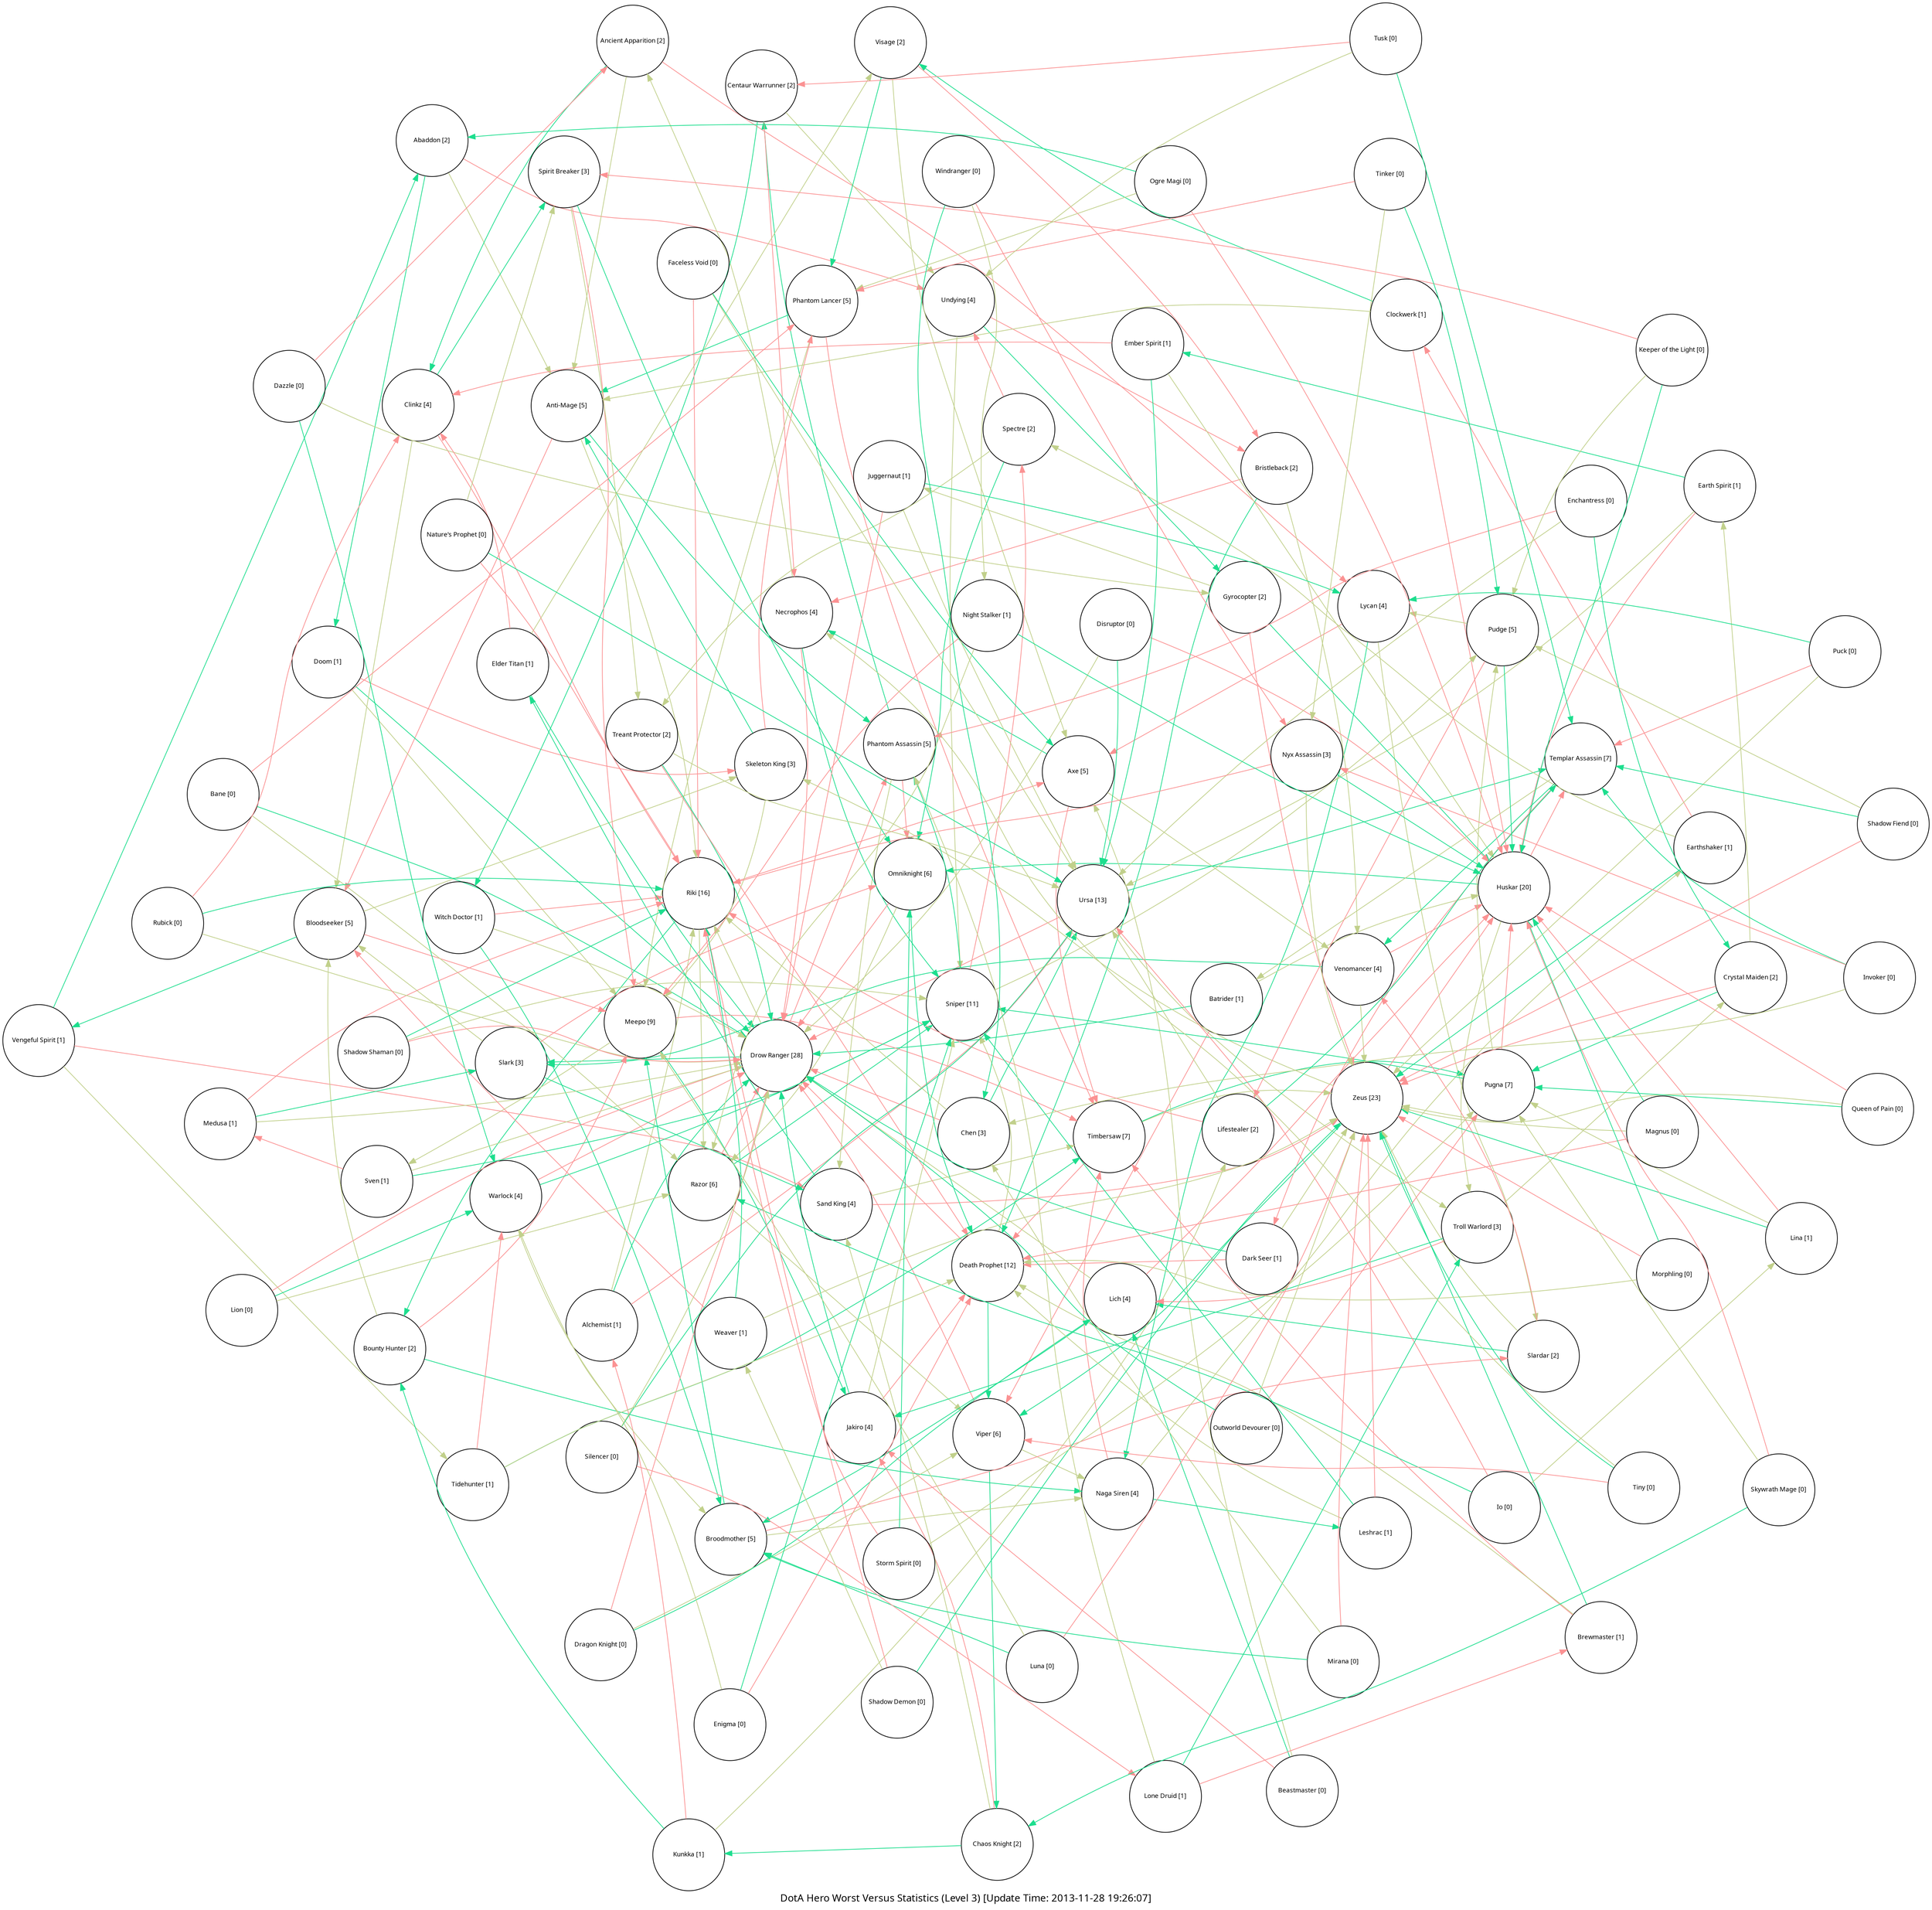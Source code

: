 digraph worst_level_3
{
    layout = neato;
    overlap = false;
    splines = true;
    fontname = "Calibri";
    label = "DotA Hero Worst Versus Statistics (Level 3) [Update Time: 2013-11-28 19:26:07]";
    sep = "+40";
    node [fontname = "Calibri", fontsize = 9, fixedsize = true, width = 1.4, height = 1.4];
    h0 [href = "http://dotabuff.com/heroes/abaddon", label = "Abaddon [2]"];
    h0 -> h93 [color = "#fb9293", tooltip = "Abaddon → Undying [1]&#10;Advantage = -2.96%&#10;Win Rate = 55.04%&#10;Matches = 43251"];
    h0 -> h3 [color = "#c1d08b", tooltip = "Abaddon → Anti-Mage [2]&#10;Advantage = -2.86%&#10;Win Rate = 62.07%&#10;Matches = 99544"];
    h0 -> h23 [color = "#1dde8e", tooltip = "Abaddon → Doom [3]&#10;Advantage = -2.55%&#10;Win Rate = 55.5%&#10;Matches = 93129"];
    h1 [href = "http://dotabuff.com/heroes/alchemist", label = "Alchemist [1]"];
    h1 -> h94 [color = "#fb9293", tooltip = "Alchemist → Ursa [1]&#10;Advantage = -5.18%&#10;Win Rate = 39.94%&#10;Matches = 129174"];
    h1 -> h69 [color = "#c1d08b", tooltip = "Alchemist → Riki [2]&#10;Advantage = -4.89%&#10;Win Rate = 41.68%&#10;Matches = 218965"];
    h1 -> h25 [color = "#1dde8e", tooltip = "Alchemist → Drow Ranger [3]&#10;Advantage = -3.77%&#10;Win Rate = 42.04%&#10;Matches = 191600"];
    h2 [href = "http://dotabuff.com/heroes/ancient-apparition", label = "Ancient Apparition [2]"];
    h2 -> h48 [color = "#fb9293", tooltip = "Ancient Apparition → Lycan [1]&#10;Advantage = -3.45%&#10;Win Rate = 40.85%&#10;Matches = 31834"];
    h2 -> h3 [color = "#c1d08b", tooltip = "Ancient Apparition → Anti-Mage [2]&#10;Advantage = -3.2%&#10;Win Rate = 53.62%&#10;Matches = 73424"];
    h2 -> h16 [color = "#1dde8e", tooltip = "Ancient Apparition → Clinkz [3]&#10;Advantage = -3.13%&#10;Win Rate = 50.76%&#10;Matches = 53610"];
    h3 [href = "http://dotabuff.com/heroes/anti-mage", label = "Anti-Mage [5]"];
    h3 -> h8 [color = "#fb9293", tooltip = "Anti-Mage → Bloodseeker [1]&#10;Advantage = -6.51%&#10;Win Rate = 34.58%&#10;Matches = 269543"];
    h3 -> h69 [color = "#c1d08b", tooltip = "Anti-Mage → Riki [2]&#10;Advantage = -5.16%&#10;Win Rate = 35.12%&#10;Matches = 240288"];
    h3 -> h62 [color = "#1dde8e", tooltip = "Anti-Mage → Phantom Assassin [3]&#10;Advantage = -4.68%&#10;Win Rate = 42.95%&#10;Matches = 227493"];
    h4 [href = "http://dotabuff.com/heroes/axe", label = "Axe [5]"];
    h4 -> h87 [color = "#fb9293", tooltip = "Axe → Timbersaw [1]&#10;Advantage = -4.68%&#10;Win Rate = 45.75%&#10;Matches = 185724"];
    h4 -> h96 [color = "#c1d08b", tooltip = "Axe → Venomancer [2]&#10;Advantage = -4.24%&#10;Win Rate = 38.46%&#10;Matches = 174870"];
    h4 -> h56 [color = "#1dde8e", tooltip = "Axe → Necrophos [3]&#10;Advantage = -3.38%&#10;Win Rate = 39.7%&#10;Matches = 116347"];
    h5 [href = "http://dotabuff.com/heroes/bane", label = "Bane [0]"];
    h5 -> h63 [color = "#fb9293", tooltip = "Bane → Phantom Lancer [1]&#10;Advantage = -3.19%&#10;Win Rate = 41.47%&#10;Matches = 55618"];
    h5 -> h68 [color = "#c1d08b", tooltip = "Bane → Razor [2]&#10;Advantage = -2.99%&#10;Win Rate = 43.12%&#10;Matches = 46130"];
    h5 -> h25 [color = "#1dde8e", tooltip = "Bane → Drow Ranger [3]&#10;Advantage = -2.8%&#10;Win Rate = 40.33%&#10;Matches = 86643"];
    h6 [href = "http://dotabuff.com/heroes/batrider", label = "Batrider [1]"];
    h6 -> h97 [color = "#fb9293", tooltip = "Batrider → Viper [1]&#10;Advantage = -4.07%&#10;Win Rate = 35.82%&#10;Matches = 57846"];
    h6 -> h34 [color = "#c1d08b", tooltip = "Batrider → Huskar [2]&#10;Advantage = -3.51%&#10;Win Rate = 43.12%&#10;Matches = 45292"];
    h6 -> h25 [color = "#1dde8e", tooltip = "Batrider → Drow Ranger [3]&#10;Advantage = -3.16%&#10;Win Rate = 37.09%&#10;Matches = 69722"];
    h7 [href = "http://dotabuff.com/heroes/beastmaster", label = "Beastmaster [0]"];
    h7 -> h37 [color = "#fb9293", tooltip = "Beastmaster → Jakiro [1]&#10;Advantage = -3.09%&#10;Win Rate = 42.04%&#10;Matches = 29274"];
    h7 -> h4 [color = "#c1d08b", tooltip = "Beastmaster → Axe [2]&#10;Advantage = -2.71%&#10;Win Rate = 46.33%&#10;Matches = 57774"];
    h7 -> h42 [color = "#1dde8e", tooltip = "Beastmaster → Lich [3]&#10;Advantage = -2.31%&#10;Win Rate = 38.47%&#10;Matches = 37188"];
    h8 [href = "http://dotabuff.com/heroes/bloodseeker", label = "Bloodseeker [5]"];
    h8 -> h51 [color = "#fb9293", tooltip = "Bloodseeker → Meepo [1]&#10;Advantage = -4.75%&#10;Win Rate = 53.87%&#10;Matches = 76107"];
    h8 -> h76 [color = "#c1d08b", tooltip = "Bloodseeker → Skeleton King [2]&#10;Advantage = -3.82%&#10;Win Rate = 43.51%&#10;Matches = 175541"];
    h8 -> h95 [color = "#1dde8e", tooltip = "Bloodseeker → Vengeful Spirit [3]&#10;Advantage = -3.04%&#10;Win Rate = 45.79%&#10;Matches = 188251"];
    h9 [href = "http://dotabuff.com/heroes/bounty-hunter", label = "Bounty Hunter [2]"];
    h9 -> h51 [color = "#fb9293", tooltip = "Bounty Hunter → Meepo [1]&#10;Advantage = -4.12%&#10;Win Rate = 49.72%&#10;Matches = 74349"];
    h9 -> h8 [color = "#c1d08b", tooltip = "Bounty Hunter → Bloodseeker [2]&#10;Advantage = -3.91%&#10;Win Rate = 42.13%&#10;Matches = 393004"];
    h9 -> h54 [color = "#1dde8e", tooltip = "Bounty Hunter → Naga Siren [3]&#10;Advantage = -3.76%&#10;Win Rate = 49.28%&#10;Matches = 89737"];
    h10 [href = "http://dotabuff.com/heroes/brewmaster", label = "Brewmaster [1]"];
    h10 -> h87 [color = "#fb9293", tooltip = "Brewmaster → Timbersaw [1]&#10;Advantage = -3.63%&#10;Win Rate = 47.08%&#10;Matches = 44373"];
    h10 -> h21 [color = "#c1d08b", tooltip = "Brewmaster → Death Prophet [2]&#10;Advantage = -3.5%&#10;Win Rate = 39.28%&#10;Matches = 35136"];
    h10 -> h103 [color = "#1dde8e", tooltip = "Brewmaster → Zeus [3]&#10;Advantage = -2.83%&#10;Win Rate = 41.2%&#10;Matches = 36198"];
    h11 [href = "http://dotabuff.com/heroes/bristleback", label = "Bristleback [2]"];
    h11 -> h56 [color = "#fb9293", tooltip = "Bristleback → Necrophos [1]&#10;Advantage = -4.65%&#10;Win Rate = 41.26%&#10;Matches = 77881"];
    h11 -> h96 [color = "#c1d08b", tooltip = "Bristleback → Venomancer [2]&#10;Advantage = -3.93%&#10;Win Rate = 41.41%&#10;Matches = 108865"];
    h11 -> h21 [color = "#1dde8e", tooltip = "Bristleback → Death Prophet [3]&#10;Advantage = -3.36%&#10;Win Rate = 41.63%&#10;Matches = 89201"];
    h12 [href = "http://dotabuff.com/heroes/broodmother", label = "Broodmother [5]"];
    h12 -> h78 [color = "#fb9293", tooltip = "Broodmother → Slardar [1]&#10;Advantage = -5.43%&#10;Win Rate = 37.95%&#10;Matches = 67383"];
    h12 -> h54 [color = "#c1d08b", tooltip = "Broodmother → Naga Siren [2]&#10;Advantage = -5.21%&#10;Win Rate = 45.97%&#10;Matches = 34130"];
    h12 -> h51 [color = "#1dde8e", tooltip = "Broodmother → Meepo [3]&#10;Advantage = -4.95%&#10;Win Rate = 47.0%&#10;Matches = 30238"];
    h13 [href = "http://dotabuff.com/heroes/centaur-warrunner", label = "Centaur Warrunner [2]"];
    h13 -> h56 [color = "#fb9293", tooltip = "Centaur Warrunner → Necrophos [1]&#10;Advantage = -3.63%&#10;Win Rate = 44.69%&#10;Matches = 56953"];
    h13 -> h93 [color = "#c1d08b", tooltip = "Centaur Warrunner → Undying [2]&#10;Advantage = -3.45%&#10;Win Rate = 51.91%&#10;Matches = 37036"];
    h13 -> h102 [color = "#1dde8e", tooltip = "Centaur Warrunner → Witch Doctor [3]&#10;Advantage = -2.9%&#10;Win Rate = 49.55%&#10;Matches = 53961"];
    h14 [href = "http://dotabuff.com/heroes/chaos-knight", label = "Chaos Knight [2]"];
    h14 -> h37 [color = "#fb9293", tooltip = "Chaos Knight → Jakiro [1]&#10;Advantage = -3.78%&#10;Win Rate = 40.35%&#10;Matches = 52984"];
    h14 -> h71 [color = "#c1d08b", tooltip = "Chaos Knight → Sand King [2]&#10;Advantage = -3.76%&#10;Win Rate = 42.68%&#10;Matches = 65054"];
    h14 -> h40 [color = "#1dde8e", tooltip = "Chaos Knight → Kunkka [3]&#10;Advantage = -3.73%&#10;Win Rate = 43.52%&#10;Matches = 95635"];
    h15 [href = "http://dotabuff.com/heroes/chen", label = "Chen [3]"];
    h15 -> h25 [color = "#fb9293", tooltip = "Chen → Drow Ranger [1]&#10;Advantage = -4.17%&#10;Win Rate = 37.84%&#10;Matches = 34558"];
    h15 -> h69 [color = "#c1d08b", tooltip = "Chen → Riki [2]&#10;Advantage = -3.48%&#10;Win Rate = 39.04%&#10;Matches = 38101"];
    h15 -> h94 [color = "#1dde8e", tooltip = "Chen → Ursa [3]&#10;Advantage = -3.43%&#10;Win Rate = 37.69%&#10;Matches = 24762"];
    h16 [href = "http://dotabuff.com/heroes/clinkz", label = "Clinkz [4]"];
    h16 -> h69 [color = "#fb9293", tooltip = "Clinkz → Riki [1]&#10;Advantage = -4.4%&#10;Win Rate = 38.86%&#10;Matches = 228299"];
    h16 -> h8 [color = "#c1d08b", tooltip = "Clinkz → Bloodseeker [2]&#10;Advantage = -3.95%&#10;Win Rate = 39.52%&#10;Matches = 204208"];
    h16 -> h82 [color = "#1dde8e", tooltip = "Clinkz → Spirit Breaker [3]&#10;Advantage = -3.58%&#10;Win Rate = 41.53%&#10;Matches = 162451"];
    h17 [href = "http://dotabuff.com/heroes/clockwerk", label = "Clockwerk [1]"];
    h17 -> h34 [color = "#fb9293", tooltip = "Clockwerk → Huskar [1]&#10;Advantage = -5.11%&#10;Win Rate = 49.63%&#10;Matches = 83343"];
    h17 -> h3 [color = "#c1d08b", tooltip = "Clockwerk → Anti-Mage [2]&#10;Advantage = -4.42%&#10;Win Rate = 54.99%&#10;Matches = 123913"];
    h17 -> h98 [color = "#1dde8e", tooltip = "Clockwerk → Visage [3]&#10;Advantage = -3.79%&#10;Win Rate = 49.59%&#10;Matches = 36760"];
    h18 [href = "http://dotabuff.com/heroes/crystal-maiden", label = "Crystal Maiden [2]"];
    h18 -> h103 [color = "#fb9293", tooltip = "Crystal Maiden → Zeus [1]&#10;Advantage = -3.31%&#10;Win Rate = 45.87%&#10;Matches = 142422"];
    h18 -> h27 [color = "#c1d08b", tooltip = "Crystal Maiden → Earth Spirit [2]&#10;Advantage = -2.64%&#10;Win Rate = 63.4%&#10;Matches = 90654"];
    h18 -> h66 [color = "#1dde8e", tooltip = "Crystal Maiden → Pugna [3]&#10;Advantage = -2.61%&#10;Win Rate = 53.76%&#10;Matches = 99986"];
    h19 [href = "http://dotabuff.com/heroes/dark-seer", label = "Dark Seer [1]"];
    h19 -> h21 [color = "#fb9293", tooltip = "Dark Seer → Death Prophet [1]&#10;Advantage = -4.06%&#10;Win Rate = 37.63%&#10;Matches = 60611"];
    h19 -> h103 [color = "#c1d08b", tooltip = "Dark Seer → Zeus [2]&#10;Advantage = -3.32%&#10;Win Rate = 39.59%&#10;Matches = 59853"];
    h19 -> h25 [color = "#1dde8e", tooltip = "Dark Seer → Drow Ranger [3]&#10;Advantage = -2.91%&#10;Win Rate = 42.41%&#10;Matches = 89122"];
    h20 [href = "http://dotabuff.com/heroes/dazzle", label = "Dazzle [0]"];
    h20 -> h2 [color = "#fb9293", tooltip = "Dazzle → Ancient Apparition [1]&#10;Advantage = -3.74%&#10;Win Rate = 50.44%&#10;Matches = 39580"];
    h20 -> h33 [color = "#c1d08b", tooltip = "Dazzle → Gyrocopter [2]&#10;Advantage = -3.19%&#10;Win Rate = 54.08%&#10;Matches = 50102"];
    h20 -> h99 [color = "#1dde8e", tooltip = "Dazzle → Warlock [3]&#10;Advantage = -3.18%&#10;Win Rate = 44.45%&#10;Matches = 51232"];
    h21 [href = "http://dotabuff.com/heroes/death-prophet", label = "Death Prophet [12]"];
    h21 -> h25 [color = "#fb9293", tooltip = "Death Prophet → Drow Ranger [1]&#10;Advantage = -6.43%&#10;Win Rate = 48.39%&#10;Matches = 232069"];
    h21 -> h80 [color = "#c1d08b", tooltip = "Death Prophet → Sniper [2]&#10;Advantage = -4.72%&#10;Win Rate = 54.1%&#10;Matches = 246534"];
    h21 -> h97 [color = "#1dde8e", tooltip = "Death Prophet → Viper [3]&#10;Advantage = -3.57%&#10;Win Rate = 50.23%&#10;Matches = 181905"];
    h22 [href = "http://dotabuff.com/heroes/disruptor", label = "Disruptor [0]"];
    h22 -> h34 [color = "#fb9293", tooltip = "Disruptor → Huskar [1]&#10;Advantage = -3.22%&#10;Win Rate = 53.81%&#10;Matches = 55597"];
    h22 -> h25 [color = "#c1d08b", tooltip = "Disruptor → Drow Ranger [2]&#10;Advantage = -2.9%&#10;Win Rate = 47.77%&#10;Matches = 87189"];
    h22 -> h94 [color = "#1dde8e", tooltip = "Disruptor → Ursa [3]&#10;Advantage = -2.73%&#10;Win Rate = 47.08%&#10;Matches = 59915"];
    h23 [href = "http://dotabuff.com/heroes/doom", label = "Doom [1]"];
    h23 -> h76 [color = "#fb9293", tooltip = "Doom → Skeleton King [1]&#10;Advantage = -4.09%&#10;Win Rate = 39.83%&#10;Matches = 90507"];
    h23 -> h51 [color = "#c1d08b", tooltip = "Doom → Meepo [2]&#10;Advantage = -3.9%&#10;Win Rate = 51.17%&#10;Matches = 37094"];
    h23 -> h25 [color = "#1dde8e", tooltip = "Doom → Drow Ranger [3]&#10;Advantage = -3.86%&#10;Win Rate = 42.27%&#10;Matches = 138667"];
    h24 [href = "http://dotabuff.com/heroes/dragon-knight", label = "Dragon Knight [0]"];
    h24 -> h25 [color = "#fb9293", tooltip = "Dragon Knight → Drow Ranger [1]&#10;Advantage = -3.91%&#10;Win Rate = 42.35%&#10;Matches = 191000"];
    h24 -> h97 [color = "#c1d08b", tooltip = "Dragon Knight → Viper [2]&#10;Advantage = -2.95%&#10;Win Rate = 42.67%&#10;Matches = 150305"];
    h24 -> h42 [color = "#1dde8e", tooltip = "Dragon Knight → Lich [3]&#10;Advantage = -2.77%&#10;Win Rate = 39.35%&#10;Matches = 98731"];
    h25 [href = "http://dotabuff.com/heroes/drow-ranger", label = "Drow Ranger [28]"];
    h25 -> h62 [color = "#fb9293", tooltip = "Drow Ranger → Phantom Assassin [1]&#10;Advantage = -4.57%&#10;Win Rate = 54.12%&#10;Matches = 353892"];
    h25 -> h69 [color = "#c1d08b", tooltip = "Drow Ranger → Riki [2]&#10;Advantage = -3.19%&#10;Win Rate = 48.15%&#10;Matches = 530771"];
    h25 -> h79 [color = "#1dde8e", tooltip = "Drow Ranger → Slark [3]&#10;Advantage = -3.13%&#10;Win Rate = 49.03%&#10;Matches = 247204"];
    h26 [href = "http://dotabuff.com/heroes/earthshaker", label = "Earthshaker [1]"];
    h26 -> h17 [color = "#fb9293", tooltip = "Earthshaker → Clockwerk [1]&#10;Advantage = -3.79%&#10;Win Rate = 44.63%&#10;Matches = 134683"];
    h26 -> h81 [color = "#c1d08b", tooltip = "Earthshaker → Spectre [2]&#10;Advantage = -3.48%&#10;Win Rate = 42.07%&#10;Matches = 104976"];
    h26 -> h103 [color = "#1dde8e", tooltip = "Earthshaker → Zeus [3]&#10;Advantage = -3.18%&#10;Win Rate = 40.55%&#10;Matches = 108706"];
    h27 [href = "http://dotabuff.com/heroes/earth-spirit", label = "Earth Spirit [1]"];
    h27 -> h34 [color = "#fb9293", tooltip = "Earth Spirit → Huskar [1]&#10;Advantage = -4.98%&#10;Win Rate = 37.05%&#10;Matches = 42324"];
    h27 -> h94 [color = "#c1d08b", tooltip = "Earth Spirit → Ursa [2]&#10;Advantage = -4.12%&#10;Win Rate = 30.64%&#10;Matches = 44781"];
    h27 -> h29 [color = "#1dde8e", tooltip = "Earth Spirit → Ember Spirit [3]&#10;Advantage = -3.68%&#10;Win Rate = 44.64%&#10;Matches = 208363"];
    h28 [href = "http://dotabuff.com/heroes/elder-titan", label = "Elder Titan [1]"];
    h28 -> h16 [color = "#fb9293", tooltip = "Elder Titan → Clinkz [1]&#10;Advantage = -3.35%&#10;Win Rate = 54.09%&#10;Matches = 47423"];
    h28 -> h98 [color = "#c1d08b", tooltip = "Elder Titan → Visage [2]&#10;Advantage = -3.28%&#10;Win Rate = 51.15%&#10;Matches = 20039"];
    h28 -> h25 [color = "#1dde8e", tooltip = "Elder Titan → Drow Ranger [3]&#10;Advantage = -3.25%&#10;Win Rate = 46.06%&#10;Matches = 67783"];
    h29 [href = "http://dotabuff.com/heroes/ember-spirit", label = "Ember Spirit [1]"];
    h29 -> h16 [color = "#fb9293", tooltip = "Ember Spirit → Clinkz [1]&#10;Advantage = -4.57%&#10;Win Rate = 41.72%&#10;Matches = 71723"];
    h29 -> h34 [color = "#c1d08b", tooltip = "Ember Spirit → Huskar [2]&#10;Advantage = -4.28%&#10;Win Rate = 40.19%&#10;Matches = 66527"];
    h29 -> h94 [color = "#1dde8e", tooltip = "Ember Spirit → Ursa [3]&#10;Advantage = -4.23%&#10;Win Rate = 33.03%&#10;Matches = 70091"];
    h30 [href = "http://dotabuff.com/heroes/enchantress", label = "Enchantress [0]"];
    h30 -> h62 [color = "#fb9293", tooltip = "Enchantress → Phantom Assassin [1]&#10;Advantage = -2.87%&#10;Win Rate = 47.15%&#10;Matches = 86289"];
    h30 -> h94 [color = "#c1d08b", tooltip = "Enchantress → Ursa [2]&#10;Advantage = -2.84%&#10;Win Rate = 38.42%&#10;Matches = 58726"];
    h30 -> h18 [color = "#1dde8e", tooltip = "Enchantress → Crystal Maiden [3]&#10;Advantage = -2.78%&#10;Win Rate = 38.06%&#10;Matches = 77745"];
    h31 [href = "http://dotabuff.com/heroes/enigma", label = "Enigma [0]"];
    h31 -> h21 [color = "#fb9293", tooltip = "Enigma → Death Prophet [1]&#10;Advantage = -3.62%&#10;Win Rate = 36.06%&#10;Matches = 42712"];
    h31 -> h99 [color = "#c1d08b", tooltip = "Enigma → Warlock [2]&#10;Advantage = -3.47%&#10;Win Rate = 37.85%&#10;Matches = 39628"];
    h31 -> h80 [color = "#1dde8e", tooltip = "Enigma → Sniper [3]&#10;Advantage = -3.4%&#10;Win Rate = 44.51%&#10;Matches = 75035"];
    h32 [href = "http://dotabuff.com/heroes/faceless-void", label = "Faceless Void [0]"];
    h32 -> h69 [color = "#fb9293", tooltip = "Faceless Void → Riki [1]&#10;Advantage = -3.43%&#10;Win Rate = 40.75%&#10;Matches = 210456"];
    h32 -> h94 [color = "#c1d08b", tooltip = "Faceless Void → Ursa [2]&#10;Advantage = -3.4%&#10;Win Rate = 39.33%&#10;Matches = 123744"];
    h32 -> h4 [color = "#1dde8e", tooltip = "Faceless Void → Axe [3]&#10;Advantage = -3.31%&#10;Win Rate = 44.58%&#10;Matches = 159086"];
    h33 [href = "http://dotabuff.com/heroes/gyrocopter", label = "Gyrocopter [2]"];
    h33 -> h103 [color = "#fb9293", tooltip = "Gyrocopter → Zeus [1]&#10;Advantage = -3.87%&#10;Win Rate = 36.45%&#10;Matches = 76951"];
    h33 -> h38 [color = "#c1d08b", tooltip = "Gyrocopter → Juggernaut [2]&#10;Advantage = -2.66%&#10;Win Rate = 43.46%&#10;Matches = 130290"];
    h33 -> h34 [color = "#1dde8e", tooltip = "Gyrocopter → Huskar [3]&#10;Advantage = -2.46%&#10;Win Rate = 46.57%&#10;Matches = 79666"];
    h34 [href = "http://dotabuff.com/heroes/huskar", label = "Huskar [20]"];
    h34 -> h85 [color = "#fb9293", tooltip = "Huskar → Templar Assassin [1]&#10;Advantage = -4.71%&#10;Win Rate = 47.11%&#10;Matches = 113568"];
    h34 -> h91 [color = "#c1d08b", tooltip = "Huskar → Troll Warlord [2]&#10;Advantage = -4.66%&#10;Win Rate = 47.23%&#10;Matches = 80594"];
    h34 -> h60 [color = "#1dde8e", tooltip = "Huskar → Omniknight [3]&#10;Advantage = -3.8%&#10;Win Rate = 39.64%&#10;Matches = 65907"];
    h35 [href = "http://dotabuff.com/heroes/invoker", label = "Invoker [0]"];
    h35 -> h58 [color = "#fb9293", tooltip = "Invoker → Nyx Assassin [1]&#10;Advantage = -3.37%&#10;Win Rate = 45.08%&#10;Matches = 180021"];
    h35 -> h15 [color = "#c1d08b", tooltip = "Invoker → Chen [2]&#10;Advantage = -3.2%&#10;Win Rate = 47.46%&#10;Matches = 47530"];
    h35 -> h85 [color = "#1dde8e", tooltip = "Invoker → Templar Assassin [3]&#10;Advantage = -3.16%&#10;Win Rate = 46.95%&#10;Matches = 179409"];
    h36 [href = "http://dotabuff.com/heroes/io", label = "Io [0]"];
    h36 -> h94 [color = "#fb9293", tooltip = "Io → Ursa [1]&#10;Advantage = -3.32%&#10;Win Rate = 31.29%&#10;Matches = 29539"];
    h36 -> h44 [color = "#c1d08b", tooltip = "Io → Lina [2]&#10;Advantage = -3.07%&#10;Win Rate = 39.78%&#10;Matches = 28907"];
    h36 -> h68 [color = "#1dde8e", tooltip = "Io → Razor [3]&#10;Advantage = -2.82%&#10;Win Rate = 35.56%&#10;Matches = 23132"];
    h37 [href = "http://dotabuff.com/heroes/jakiro", label = "Jakiro [4]"];
    h37 -> h21 [color = "#fb9293", tooltip = "Jakiro → Death Prophet [1]&#10;Advantage = -3.4%&#10;Win Rate = 42.65%&#10;Matches = 69103"];
    h37 -> h80 [color = "#c1d08b", tooltip = "Jakiro → Sniper [2]&#10;Advantage = -3.28%&#10;Win Rate = 50.98%&#10;Matches = 122681"];
    h37 -> h25 [color = "#1dde8e", tooltip = "Jakiro → Drow Ranger [3]&#10;Advantage = -2.97%&#10;Win Rate = 46.83%&#10;Matches = 111866"];
    h38 [href = "http://dotabuff.com/heroes/juggernaut", label = "Juggernaut [1]"];
    h38 -> h25 [color = "#fb9293", tooltip = "Juggernaut → Drow Ranger [1]&#10;Advantage = -4.45%&#10;Win Rate = 43.03%&#10;Matches = 332015"];
    h38 -> h94 [color = "#c1d08b", tooltip = "Juggernaut → Ursa [2]&#10;Advantage = -4.12%&#10;Win Rate = 42.23%&#10;Matches = 176482"];
    h38 -> h48 [color = "#1dde8e", tooltip = "Juggernaut → Lycan [3]&#10;Advantage = -3.66%&#10;Win Rate = 41.88%&#10;Matches = 87426"];
    h39 [href = "http://dotabuff.com/heroes/keeper-of-the-light", label = "Keeper of the Light [0]"];
    h39 -> h82 [color = "#fb9293", tooltip = "Keeper of the Light → Spirit Breaker [1]&#10;Advantage = -3.37%&#10;Win Rate = 46.16%&#10;Matches = 91847"];
    h39 -> h65 [color = "#c1d08b", tooltip = "Keeper of the Light → Pudge [2]&#10;Advantage = -3.34%&#10;Win Rate = 48.3%&#10;Matches = 206684"];
    h39 -> h34 [color = "#1dde8e", tooltip = "Keeper of the Light → Huskar [3]&#10;Advantage = -3.06%&#10;Win Rate = 50.02%&#10;Matches = 62049"];
    h40 [href = "http://dotabuff.com/heroes/kunkka", label = "Kunkka [1]"];
    h40 -> h1 [color = "#fb9293", tooltip = "Kunkka → Alchemist [1]&#10;Advantage = -3.38%&#10;Win Rate = 48.11%&#10;Matches = 168052"];
    h40 -> h43 [color = "#c1d08b", tooltip = "Kunkka → Lifestealer [2]&#10;Advantage = -3.25%&#10;Win Rate = 49.04%&#10;Matches = 159166"];
    h40 -> h9 [color = "#1dde8e", tooltip = "Kunkka → Bounty Hunter [3]&#10;Advantage = -2.74%&#10;Win Rate = 49.75%&#10;Matches = 244441"];
    h41 [href = "http://dotabuff.com/heroes/leshrac", label = "Leshrac [1]"];
    h41 -> h103 [color = "#fb9293", tooltip = "Leshrac → Zeus [1]&#10;Advantage = -3.39%&#10;Win Rate = 38.04%&#10;Matches = 38657"];
    h41 -> h21 [color = "#c1d08b", tooltip = "Leshrac → Death Prophet [2]&#10;Advantage = -3.15%&#10;Win Rate = 36.95%&#10;Matches = 36964"];
    h41 -> h80 [color = "#1dde8e", tooltip = "Leshrac → Sniper [3]&#10;Advantage = -3.09%&#10;Win Rate = 45.22%&#10;Matches = 63654"];
    h42 [href = "http://dotabuff.com/heroes/lich", label = "Lich [4]"];
    h42 -> h34 [color = "#fb9293", tooltip = "Lich → Huskar [1]&#10;Advantage = -3.48%&#10;Win Rate = 57.04%&#10;Matches = 94282"];
    h42 -> h25 [color = "#c1d08b", tooltip = "Lich → Drow Ranger [2]&#10;Advantage = -3.16%&#10;Win Rate = 51.13%&#10;Matches = 197824"];
    h42 -> h12 [color = "#1dde8e", tooltip = "Lich → Broodmother [3]&#10;Advantage = -3.09%&#10;Win Rate = 58.35%&#10;Matches = 59965"];
    h43 [href = "http://dotabuff.com/heroes/lifestealer", label = "Lifestealer [2]"];
    h43 -> h69 [color = "#fb9293", tooltip = "Lifestealer → Riki [1]&#10;Advantage = -4.77%&#10;Win Rate = 41.03%&#10;Matches = 244448"];
    h43 -> h94 [color = "#c1d08b", tooltip = "Lifestealer → Ursa [2]&#10;Advantage = -4.76%&#10;Win Rate = 39.66%&#10;Matches = 161122"];
    h43 -> h85 [color = "#1dde8e", tooltip = "Lifestealer → Templar Assassin [3]&#10;Advantage = -4.69%&#10;Win Rate = 48.04%&#10;Matches = 121801"];
    h44 [href = "http://dotabuff.com/heroes/lina", label = "Lina [1]"];
    h44 -> h34 [color = "#fb9293", tooltip = "Lina → Huskar [1]&#10;Advantage = -2.86%&#10;Win Rate = 46.35%&#10;Matches = 113056"];
    h44 -> h66 [color = "#c1d08b", tooltip = "Lina → Pugna [2]&#10;Advantage = -2.43%&#10;Win Rate = 45.2%&#10;Matches = 67078"];
    h44 -> h103 [color = "#1dde8e", tooltip = "Lina → Zeus [3]&#10;Advantage = -2.37%&#10;Win Rate = 38.0%&#10;Matches = 106426"];
    h45 [href = "http://dotabuff.com/heroes/lion", label = "Lion [0]"];
    h45 -> h25 [color = "#fb9293", tooltip = "Lion → Drow Ranger [1]&#10;Advantage = -3.15%&#10;Win Rate = 43.3%&#10;Matches = 267213"];
    h45 -> h68 [color = "#c1d08b", tooltip = "Lion → Razor [2]&#10;Advantage = -3.02%&#10;Win Rate = 46.21%&#10;Matches = 121430"];
    h45 -> h99 [color = "#1dde8e", tooltip = "Lion → Warlock [3]&#10;Advantage = -2.93%&#10;Win Rate = 41.14%&#10;Matches = 114851"];
    h46 [href = "http://dotabuff.com/heroes/lone-druid", label = "Lone Druid [1]"];
    h46 -> h10 [color = "#fb9293", tooltip = "Lone Druid → Brewmaster [1]&#10;Advantage = -3.5%&#10;Win Rate = 42.45%&#10;Matches = 23574"];
    h46 -> h62 [color = "#c1d08b", tooltip = "Lone Druid → Phantom Assassin [2]&#10;Advantage = -3.33%&#10;Win Rate = 46.97%&#10;Matches = 96186"];
    h46 -> h91 [color = "#1dde8e", tooltip = "Lone Druid → Troll Warlord [3]&#10;Advantage = -3.32%&#10;Win Rate = 46.7%&#10;Matches = 39756"];
    h47 [href = "http://dotabuff.com/heroes/luna", label = "Luna [0]"];
    h47 -> h103 [color = "#fb9293", tooltip = "Luna → Zeus [1]&#10;Advantage = -3.94%&#10;Win Rate = 44.77%&#10;Matches = 106540"];
    h47 -> h51 [color = "#c1d08b", tooltip = "Luna → Meepo [2]&#10;Advantage = -3.1%&#10;Win Rate = 56.86%&#10;Matches = 41975"];
    h47 -> h12 [color = "#1dde8e", tooltip = "Luna → Broodmother [3]&#10;Advantage = -2.73%&#10;Win Rate = 55.59%&#10;Matches = 72810"];
    h48 [href = "http://dotabuff.com/heroes/lycan", label = "Lycan [4]"];
    h48 -> h4 [color = "#fb9293", tooltip = "Lycan → Axe [1]&#10;Advantage = -5.18%&#10;Win Rate = 51.16%&#10;Matches = 90904"];
    h48 -> h78 [color = "#c1d08b", tooltip = "Lycan → Slardar [2]&#10;Advantage = -4.16%&#10;Win Rate = 47.85%&#10;Matches = 51849"];
    h48 -> h54 [color = "#1dde8e", tooltip = "Lycan → Naga Siren [3]&#10;Advantage = -4.03%&#10;Win Rate = 55.87%&#10;Matches = 30976"];
    h49 [href = "http://dotabuff.com/heroes/magnus", label = "Magnus [0]"];
    h49 -> h21 [color = "#fb9293", tooltip = "Magnus → Death Prophet [1]&#10;Advantage = -3.39%&#10;Win Rate = 34.58%&#10;Matches = 60328"];
    h49 -> h103 [color = "#c1d08b", tooltip = "Magnus → Zeus [2]&#10;Advantage = -3.29%&#10;Win Rate = 35.94%&#10;Matches = 59078"];
    h49 -> h34 [color = "#1dde8e", tooltip = "Magnus → Huskar [3]&#10;Advantage = -2.72%&#10;Win Rate = 45.3%&#10;Matches = 59199"];
    h50 [href = "http://dotabuff.com/heroes/medusa", label = "Medusa [1]"];
    h50 -> h69 [color = "#fb9293", tooltip = "Medusa → Riki [1]&#10;Advantage = -3.7%&#10;Win Rate = 42.34%&#10;Matches = 99039"];
    h50 -> h25 [color = "#c1d08b", tooltip = "Medusa → Drow Ranger [2]&#10;Advantage = -3.64%&#10;Win Rate = 41.82%&#10;Matches = 89981"];
    h50 -> h79 [color = "#1dde8e", tooltip = "Medusa → Slark [3]&#10;Advantage = -3.39%&#10;Win Rate = 43.77%&#10;Matches = 78283"];
    h51 [href = "http://dotabuff.com/heroes/meepo", label = "Meepo [9]"];
    h51 -> h87 [color = "#fb9293", tooltip = "Meepo → Timbersaw [1]&#10;Advantage = -6.75%&#10;Win Rate = 38.89%&#10;Matches = 44714"];
    h51 -> h84 [color = "#c1d08b", tooltip = "Meepo → Sven [2]&#10;Advantage = -6.09%&#10;Win Rate = 38.3%&#10;Matches = 40484"];
    h51 -> h37 [color = "#1dde8e", tooltip = "Meepo → Jakiro [3]&#10;Advantage = -5.83%&#10;Win Rate = 35.97%&#10;Matches = 27497"];
    h52 [href = "http://dotabuff.com/heroes/mirana", label = "Mirana [0]"];
    h52 -> h103 [color = "#fb9293", tooltip = "Mirana → Zeus [1]&#10;Advantage = -4.17%&#10;Win Rate = 43.55%&#10;Matches = 168384"];
    h52 -> h15 [color = "#c1d08b", tooltip = "Mirana → Chen [2]&#10;Advantage = -3.32%&#10;Win Rate = 54.93%&#10;Matches = 45110"];
    h52 -> h12 [color = "#1dde8e", tooltip = "Mirana → Broodmother [3]&#10;Advantage = -3.3%&#10;Win Rate = 54.11%&#10;Matches = 111627"];
    h53 [href = "http://dotabuff.com/heroes/morphling", label = "Morphling [0]"];
    h53 -> h103 [color = "#fb9293", tooltip = "Morphling → Zeus [1]&#10;Advantage = -3.01%&#10;Win Rate = 33.04%&#10;Matches = 51787"];
    h53 -> h21 [color = "#c1d08b", tooltip = "Morphling → Death Prophet [2]&#10;Advantage = -2.87%&#10;Win Rate = 31.83%&#10;Matches = 47688"];
    h53 -> h34 [color = "#1dde8e", tooltip = "Morphling → Huskar [3]&#10;Advantage = -2.79%&#10;Win Rate = 42.05%&#10;Matches = 53285"];
    h54 [href = "http://dotabuff.com/heroes/naga-siren", label = "Naga Siren [4]"];
    h54 -> h87 [color = "#fb9293", tooltip = "Naga Siren → Timbersaw [1]&#10;Advantage = -4.72%&#10;Win Rate = 41.6%&#10;Matches = 62302"];
    h54 -> h26 [color = "#c1d08b", tooltip = "Naga Siren → Earthshaker [2]&#10;Advantage = -4.34%&#10;Win Rate = 41.9%&#10;Matches = 62937"];
    h54 -> h41 [color = "#1dde8e", tooltip = "Naga Siren → Leshrac [3]&#10;Advantage = -3.87%&#10;Win Rate = 44.45%&#10;Matches = 22333"];
    h55 [href = "http://dotabuff.com/heroes/natures-prophet", label = "Nature's Prophet [0]"];
    h55 -> h69 [color = "#fb9293", tooltip = "Nature's Prophet → Riki [1]&#10;Advantage = -4.07%&#10;Win Rate = 42.24%&#10;Matches = 294335"];
    h55 -> h82 [color = "#c1d08b", tooltip = "Nature's Prophet → Spirit Breaker [2]&#10;Advantage = -3.94%&#10;Win Rate = 44.74%&#10;Matches = 317776"];
    h55 -> h94 [color = "#1dde8e", tooltip = "Nature's Prophet → Ursa [3]&#10;Advantage = -3.69%&#10;Win Rate = 41.13%&#10;Matches = 169198"];
    h56 [href = "http://dotabuff.com/heroes/necrophos", label = "Necrophos [4]"];
    h56 -> h25 [color = "#fb9293", tooltip = "Necrophos → Drow Ranger [1]&#10;Advantage = -4.67%&#10;Win Rate = 48.75%&#10;Matches = 109226"];
    h56 -> h2 [color = "#c1d08b", tooltip = "Necrophos → Ancient Apparition [2]&#10;Advantage = -4.24%&#10;Win Rate = 53.42%&#10;Matches = 48606"];
    h56 -> h80 [color = "#1dde8e", tooltip = "Necrophos → Sniper [3]&#10;Advantage = -3.26%&#10;Win Rate = 54.47%&#10;Matches = 125806"];
    h57 [href = "http://dotabuff.com/heroes/night-stalker", label = "Night Stalker [1]"];
    h57 -> h51 [color = "#fb9293", tooltip = "Night Stalker → Meepo [1]&#10;Advantage = -4.0%&#10;Win Rate = 52.49%&#10;Matches = 28415"];
    h57 -> h68 [color = "#c1d08b", tooltip = "Night Stalker → Razor [2]&#10;Advantage = -3.0%&#10;Win Rate = 47.52%&#10;Matches = 61786"];
    h57 -> h34 [color = "#1dde8e", tooltip = "Night Stalker → Huskar [3]&#10;Advantage = -2.84%&#10;Win Rate = 51.03%&#10;Matches = 81351"];
    h58 [href = "http://dotabuff.com/heroes/nyx-assassin", label = "Nyx Assassin [3]"];
    h58 -> h69 [color = "#fb9293", tooltip = "Nyx Assassin → Riki [1]&#10;Advantage = -3.9%&#10;Win Rate = 41.14%&#10;Matches = 167486"];
    h58 -> h103 [color = "#c1d08b", tooltip = "Nyx Assassin → Zeus [2]&#10;Advantage = -3.26%&#10;Win Rate = 38.67%&#10;Matches = 98589"];
    h58 -> h34 [color = "#1dde8e", tooltip = "Nyx Assassin → Huskar [3]&#10;Advantage = -2.73%&#10;Win Rate = 47.91%&#10;Matches = 89862"];
    h59 [href = "http://dotabuff.com/heroes/ogre-magi", label = "Ogre Magi [0]"];
    h59 -> h34 [color = "#fb9293", tooltip = "Ogre Magi → Huskar [1]&#10;Advantage = -3.06%&#10;Win Rate = 53.05%&#10;Matches = 89960"];
    h59 -> h63 [color = "#c1d08b", tooltip = "Ogre Magi → Phantom Lancer [2]&#10;Advantage = -3.0%&#10;Win Rate = 48.3%&#10;Matches = 96011"];
    h59 -> h0 [color = "#1dde8e", tooltip = "Ogre Magi → Abaddon [3]&#10;Advantage = -2.87%&#10;Win Rate = 43.22%&#10;Matches = 76446"];
    h60 [href = "http://dotabuff.com/heroes/omniknight", label = "Omniknight [6]"];
    h60 -> h25 [color = "#fb9293", tooltip = "Omniknight → Drow Ranger [1]&#10;Advantage = -4.58%&#10;Win Rate = 46.47%&#10;Matches = 117060"];
    h60 -> h68 [color = "#c1d08b", tooltip = "Omniknight → Razor [2]&#10;Advantage = -4.1%&#10;Win Rate = 49.74%&#10;Matches = 60866"];
    h60 -> h21 [color = "#1dde8e", tooltip = "Omniknight → Death Prophet [3]&#10;Advantage = -3.51%&#10;Win Rate = 43.6%&#10;Matches = 72799"];
    h61 [href = "http://dotabuff.com/heroes/outworld-devourer", label = "Outworld Devourer [0]"];
    h61 -> h66 [color = "#fb9293", tooltip = "Outworld Devourer → Pugna [1]&#10;Advantage = -6.2%&#10;Win Rate = 43.03%&#10;Matches = 63341"];
    h61 -> h103 [color = "#c1d08b", tooltip = "Outworld Devourer → Zeus [2]&#10;Advantage = -4.21%&#10;Win Rate = 37.48%&#10;Matches = 76666"];
    h61 -> h25 [color = "#1dde8e", tooltip = "Outworld Devourer → Drow Ranger [3]&#10;Advantage = -3.2%&#10;Win Rate = 40.92%&#10;Matches = 127201"];
    h62 [href = "http://dotabuff.com/heroes/phantom-assassin", label = "Phantom Assassin [5]"];
    h62 -> h60 [color = "#fb9293", tooltip = "Phantom Assassin → Omniknight [1]&#10;Advantage = -4.37%&#10;Win Rate = 37.64%&#10;Matches = 102135"];
    h62 -> h71 [color = "#c1d08b", tooltip = "Phantom Assassin → Sand King [2]&#10;Advantage = -3.85%&#10;Win Rate = 41.44%&#10;Matches = 139608"];
    h62 -> h13 [color = "#1dde8e", tooltip = "Phantom Assassin → Centaur Warrunner [3]&#10;Advantage = -3.79%&#10;Win Rate = 37.75%&#10;Matches = 112780"];
    h63 [href = "http://dotabuff.com/heroes/phantom-lancer", label = "Phantom Lancer [5]"];
    h63 -> h87 [color = "#fb9293", tooltip = "Phantom Lancer → Timbersaw [1]&#10;Advantage = -4.15%&#10;Win Rate = 48.93%&#10;Matches = 131012"];
    h63 -> h51 [color = "#c1d08b", tooltip = "Phantom Lancer → Meepo [2]&#10;Advantage = -3.8%&#10;Win Rate = 53.95%&#10;Matches = 43878"];
    h63 -> h3 [color = "#1dde8e", tooltip = "Phantom Lancer → Anti-Mage [3]&#10;Advantage = -3.51%&#10;Win Rate = 56.32%&#10;Matches = 149400"];
    h64 [href = "http://dotabuff.com/heroes/puck", label = "Puck [0]"];
    h64 -> h85 [color = "#fb9293", tooltip = "Puck → Templar Assassin [1]&#10;Advantage = -3.26%&#10;Win Rate = 46.14%&#10;Matches = 68722"];
    h64 -> h103 [color = "#c1d08b", tooltip = "Puck → Zeus [2]&#10;Advantage = -3.1%&#10;Win Rate = 36.16%&#10;Matches = 69834"];
    h64 -> h48 [color = "#1dde8e", tooltip = "Puck → Lycan [3]&#10;Advantage = -2.87%&#10;Win Rate = 37.31%&#10;Matches = 39320"];
    h65 [href = "http://dotabuff.com/heroes/pudge", label = "Pudge [5]"];
    h65 -> h43 [color = "#fb9293", tooltip = "Pudge → Lifestealer [1]&#10;Advantage = -5.09%&#10;Win Rate = 47.13%&#10;Matches = 498673"];
    h65 -> h48 [color = "#c1d08b", tooltip = "Pudge → Lycan [2]&#10;Advantage = -4.68%&#10;Win Rate = 40.13%&#10;Matches = 178546"];
    h65 -> h34 [color = "#1dde8e", tooltip = "Pudge → Huskar [3]&#10;Advantage = -4.52%&#10;Win Rate = 48.23%&#10;Matches = 342182"];
    h66 [href = "http://dotabuff.com/heroes/pugna", label = "Pugna [7]"];
    h66 -> h34 [color = "#fb9293", tooltip = "Pugna → Huskar [1]&#10;Advantage = -7.21%&#10;Win Rate = 44.81%&#10;Matches = 58217"];
    h66 -> h65 [color = "#c1d08b", tooltip = "Pugna → Pudge [2]&#10;Advantage = -4.82%&#10;Win Rate = 45.69%&#10;Matches = 187150"];
    h66 -> h80 [color = "#1dde8e", tooltip = "Pugna → Sniper [3]&#10;Advantage = -4.69%&#10;Win Rate = 45.3%&#10;Matches = 101358"];
    h67 [href = "http://dotabuff.com/heroes/queen-of-pain", label = "Queen of Pain [0]"];
    h67 -> h34 [color = "#fb9293", tooltip = "Queen of Pain → Huskar [1]&#10;Advantage = -4.61%&#10;Win Rate = 43.3%&#10;Matches = 100145"];
    h67 -> h103 [color = "#c1d08b", tooltip = "Queen of Pain → Zeus [2]&#10;Advantage = -3.48%&#10;Win Rate = 35.51%&#10;Matches = 100110"];
    h67 -> h66 [color = "#1dde8e", tooltip = "Queen of Pain → Pugna [3]&#10;Advantage = -3.22%&#10;Win Rate = 43.07%&#10;Matches = 68826"];
    h68 [href = "http://dotabuff.com/heroes/razor", label = "Razor [6]"];
    h68 -> h25 [color = "#fb9293", tooltip = "Razor → Drow Ranger [1]&#10;Advantage = -4.36%&#10;Win Rate = 43.44%&#10;Matches = 206080"];
    h68 -> h97 [color = "#c1d08b", tooltip = "Razor → Viper [2]&#10;Advantage = -3.63%&#10;Win Rate = 43.52%&#10;Matches = 158424"];
    h68 -> h80 [color = "#1dde8e", tooltip = "Razor → Sniper [3]&#10;Advantage = -3.1%&#10;Win Rate = 48.72%&#10;Matches = 215453"];
    h69 [href = "http://dotabuff.com/heroes/riki", label = "Riki [16]"];
    h69 -> h4 [color = "#fb9293", tooltip = "Riki → Axe [1]&#10;Advantage = -3.35%&#10;Win Rate = 51.03%&#10;Matches = 319806"];
    h69 -> h68 [color = "#c1d08b", tooltip = "Riki → Razor [2]&#10;Advantage = -3.07%&#10;Win Rate = 49.83%&#10;Matches = 176045"];
    h69 -> h9 [color = "#1dde8e", tooltip = "Riki → Bounty Hunter [3]&#10;Advantage = -2.96%&#10;Win Rate = 52.69%&#10;Matches = 633017"];
    h70 [href = "http://dotabuff.com/heroes/rubick", label = "Rubick [0]"];
    h70 -> h16 [color = "#fb9293", tooltip = "Rubick → Clinkz [1]&#10;Advantage = -3.47%&#10;Win Rate = 47.36%&#10;Matches = 121737"];
    h70 -> h25 [color = "#c1d08b", tooltip = "Rubick → Drow Ranger [2]&#10;Advantage = -3.23%&#10;Win Rate = 39.32%&#10;Matches = 176719"];
    h70 -> h69 [color = "#1dde8e", tooltip = "Rubick → Riki [3]&#10;Advantage = -3.16%&#10;Win Rate = 40.0%&#10;Matches = 205839"];
    h71 [href = "http://dotabuff.com/heroes/sand-king", label = "Sand King [4]"];
    h71 -> h103 [color = "#fb9293", tooltip = "Sand King → Zeus [1]&#10;Advantage = -3.92%&#10;Win Rate = 41.31%&#10;Matches = 109946"];
    h71 -> h87 [color = "#c1d08b", tooltip = "Sand King → Timbersaw [2]&#10;Advantage = -3.17%&#10;Win Rate = 48.5%&#10;Matches = 107142"];
    h71 -> h28 [color = "#1dde8e", tooltip = "Sand King → Elder Titan [3]&#10;Advantage = -2.99%&#10;Win Rate = 45.33%&#10;Matches = 50721"];
    h72 [href = "http://dotabuff.com/heroes/shadow-demon", label = "Shadow Demon [0]"];
    h72 -> h69 [color = "#fb9293", tooltip = "Shadow Demon → Riki [1]&#10;Advantage = -3.03%&#10;Win Rate = 36.24%&#10;Matches = 60413"];
    h72 -> h100 [color = "#c1d08b", tooltip = "Shadow Demon → Weaver [2]&#10;Advantage = -2.82%&#10;Win Rate = 38.11%&#10;Matches = 49460"];
    h72 -> h103 [color = "#1dde8e", tooltip = "Shadow Demon → Zeus [3]&#10;Advantage = -2.79%&#10;Win Rate = 33.45%&#10;Matches = 36585"];
    h73 [href = "http://dotabuff.com/heroes/shadow-fiend", label = "Shadow Fiend [0]"];
    h73 -> h103 [color = "#fb9293", tooltip = "Shadow Fiend → Zeus [1]&#10;Advantage = -3.6%&#10;Win Rate = 40.62%&#10;Matches = 108492"];
    h73 -> h65 [color = "#c1d08b", tooltip = "Shadow Fiend → Pudge [2]&#10;Advantage = -3.44%&#10;Win Rate = 48.16%&#10;Matches = 401143"];
    h73 -> h85 [color = "#1dde8e", tooltip = "Shadow Fiend → Templar Assassin [3]&#10;Advantage = -3.19%&#10;Win Rate = 51.11%&#10;Matches = 107983"];
    h74 [href = "http://dotabuff.com/heroes/shadow-shaman", label = "Shadow Shaman [0]"];
    h74 -> h25 [color = "#fb9293", tooltip = "Shadow Shaman → Drow Ranger [1]&#10;Advantage = -4.22%&#10;Win Rate = 45.98%&#10;Matches = 139509"];
    h74 -> h80 [color = "#c1d08b", tooltip = "Shadow Shaman → Sniper [2]&#10;Advantage = -3.73%&#10;Win Rate = 50.82%&#10;Matches = 154088"];
    h74 -> h69 [color = "#1dde8e", tooltip = "Shadow Shaman → Riki [3]&#10;Advantage = -3.6%&#10;Win Rate = 47.11%&#10;Matches = 158018"];
    h75 [href = "http://dotabuff.com/heroes/silencer", label = "Silencer [0]"];
    h75 -> h46 [color = "#fb9293", tooltip = "Silencer → Lone Druid [1]&#10;Advantage = -3.71%&#10;Win Rate = 53.83%&#10;Matches = 51539"];
    h75 -> h25 [color = "#c1d08b", tooltip = "Silencer → Drow Ranger [2]&#10;Advantage = -3.07%&#10;Win Rate = 46.53%&#10;Matches = 130132"];
    h75 -> h94 [color = "#1dde8e", tooltip = "Silencer → Ursa [3]&#10;Advantage = -2.99%&#10;Win Rate = 45.74%&#10;Matches = 85212"];
    h76 [href = "http://dotabuff.com/heroes/skeleton-king", label = "Skeleton King [3]"];
    h76 -> h63 [color = "#fb9293", tooltip = "Skeleton King → Phantom Lancer [1]&#10;Advantage = -4.75%&#10;Win Rate = 49.52%&#10;Matches = 104890"];
    h76 -> h51 [color = "#c1d08b", tooltip = "Skeleton King → Meepo [2]&#10;Advantage = -3.32%&#10;Win Rate = 58.16%&#10;Matches = 34842"];
    h76 -> h3 [color = "#1dde8e", tooltip = "Skeleton King → Anti-Mage [3]&#10;Advantage = -3.26%&#10;Win Rate = 60.3%&#10;Matches = 124901"];
    h77 [href = "http://dotabuff.com/heroes/skywrath-mage", label = "Skywrath Mage [0]"];
    h77 -> h34 [color = "#fb9293", tooltip = "Skywrath Mage → Huskar [1]&#10;Advantage = -4.97%&#10;Win Rate = 43.21%&#10;Matches = 67786"];
    h77 -> h66 [color = "#c1d08b", tooltip = "Skywrath Mage → Pugna [2]&#10;Advantage = -3.9%&#10;Win Rate = 42.76%&#10;Matches = 56396"];
    h77 -> h14 [color = "#1dde8e", tooltip = "Skywrath Mage → Chaos Knight [3]&#10;Advantage = -3.34%&#10;Win Rate = 44.97%&#10;Matches = 45567"];
    h78 [href = "http://dotabuff.com/heroes/slardar", label = "Slardar [2]"];
    h78 -> h96 [color = "#fb9293", tooltip = "Slardar → Venomancer [1]&#10;Advantage = -4.16%&#10;Win Rate = 42.5%&#10;Matches = 103816"];
    h78 -> h103 [color = "#c1d08b", tooltip = "Slardar → Zeus [2]&#10;Advantage = -3.56%&#10;Win Rate = 44.04%&#10;Matches = 84662"];
    h78 -> h42 [color = "#1dde8e", tooltip = "Slardar → Lich [3]&#10;Advantage = -3.22%&#10;Win Rate = 42.97%&#10;Matches = 82508"];
    h79 [href = "http://dotabuff.com/heroes/slark", label = "Slark [3]"];
    h79 -> h60 [color = "#fb9293", tooltip = "Slark → Omniknight [1]&#10;Advantage = -4.16%&#10;Win Rate = 44.02%&#10;Matches = 82599"];
    h79 -> h8 [color = "#c1d08b", tooltip = "Slark → Bloodseeker [2]&#10;Advantage = -4.08%&#10;Win Rate = 45.88%&#10;Matches = 289520"];
    h79 -> h71 [color = "#1dde8e", tooltip = "Slark → Sand King [3]&#10;Advantage = -3.78%&#10;Win Rate = 47.73%&#10;Matches = 115648"];
    h80 [href = "http://dotabuff.com/heroes/sniper", label = "Sniper [11]"];
    h80 -> h81 [color = "#fb9293", tooltip = "Sniper → Spectre [1]&#10;Advantage = -3.54%&#10;Win Rate = 41.74%&#10;Matches = 140096"];
    h80 -> h65 [color = "#c1d08b", tooltip = "Sniper → Pudge [2]&#10;Advantage = -3.39%&#10;Win Rate = 47.6%&#10;Matches = 654527"];
    h80 -> h62 [color = "#1dde8e", tooltip = "Sniper → Phantom Assassin [3]&#10;Advantage = -3.16%&#10;Win Rate = 50.98%&#10;Matches = 371043"];
    h81 [href = "http://dotabuff.com/heroes/spectre", label = "Spectre [2]"];
    h81 -> h93 [color = "#fb9293", tooltip = "Spectre → Undying [1]&#10;Advantage = -5.52%&#10;Win Rate = 49.76%&#10;Matches = 45325"];
    h81 -> h90 [color = "#c1d08b", tooltip = "Spectre → Treant Protector [2]&#10;Advantage = -4.72%&#10;Win Rate = 46.21%&#10;Matches = 41419"];
    h81 -> h60 [color = "#1dde8e", tooltip = "Spectre → Omniknight [3]&#10;Advantage = -4.08%&#10;Win Rate = 46.44%&#10;Matches = 54632"];
    h82 [href = "http://dotabuff.com/heroes/spirit-breaker", label = "Spirit Breaker [3]"];
    h82 -> h51 [color = "#fb9293", tooltip = "Spirit Breaker → Meepo [1]&#10;Advantage = -4.4%&#10;Win Rate = 52.29%&#10;Matches = 59073"];
    h82 -> h90 [color = "#c1d08b", tooltip = "Spirit Breaker → Treant Protector [2]&#10;Advantage = -3.5%&#10;Win Rate = 44.03%&#10;Matches = 73751"];
    h82 -> h60 [color = "#1dde8e", tooltip = "Spirit Breaker → Omniknight [3]&#10;Advantage = -3.36%&#10;Win Rate = 43.75%&#10;Matches = 95894"];
    h83 [href = "http://dotabuff.com/heroes/storm-spirit", label = "Storm Spirit [0]"];
    h83 -> h69 [color = "#fb9293", tooltip = "Storm Spirit → Riki [1]&#10;Advantage = -3.59%&#10;Win Rate = 39.77%&#10;Matches = 172451"];
    h83 -> h66 [color = "#c1d08b", tooltip = "Storm Spirit → Pugna [2]&#10;Advantage = -3.31%&#10;Win Rate = 44.28%&#10;Matches = 67365"];
    h83 -> h60 [color = "#1dde8e", tooltip = "Storm Spirit → Omniknight [3]&#10;Advantage = -2.87%&#10;Win Rate = 39.26%&#10;Matches = 61679"];
    h84 [href = "http://dotabuff.com/heroes/sven", label = "Sven [1]"];
    h84 -> h50 [color = "#fb9293", tooltip = "Sven → Medusa [1]&#10;Advantage = -3.34%&#10;Win Rate = 48.77%&#10;Matches = 62208"];
    h84 -> h25 [color = "#c1d08b", tooltip = "Sven → Drow Ranger [2]&#10;Advantage = -3.18%&#10;Win Rate = 44.35%&#10;Matches = 217915"];
    h84 -> h80 [color = "#1dde8e", tooltip = "Sven → Sniper [3]&#10;Advantage = -2.98%&#10;Win Rate = 48.84%&#10;Matches = 237052"];
    h85 [href = "http://dotabuff.com/heroes/templar-assassin", label = "Templar Assassin [7]"];
    h85 -> h19 [color = "#fb9293", tooltip = "Templar Assassin → Dark Seer [1]&#10;Advantage = -5.53%&#10;Win Rate = 42.12%&#10;Matches = 63466"];
    h85 -> h6 [color = "#c1d08b", tooltip = "Templar Assassin → Batrider [2]&#10;Advantage = -5.08%&#10;Win Rate = 47.6%&#10;Matches = 47303"];
    h85 -> h96 [color = "#1dde8e", tooltip = "Templar Assassin → Venomancer [3]&#10;Advantage = -4.39%&#10;Win Rate = 34.99%&#10;Matches = 119587"];
    h86 [href = "http://dotabuff.com/heroes/tidehunter", label = "Tidehunter [1]"];
    h86 -> h99 [color = "#fb9293", tooltip = "Tidehunter → Warlock [1]&#10;Advantage = -3.69%&#10;Win Rate = 43.65%&#10;Matches = 89748"];
    h86 -> h21 [color = "#c1d08b", tooltip = "Tidehunter → Death Prophet [2]&#10;Advantage = -3.4%&#10;Win Rate = 42.26%&#10;Matches = 89113"];
    h86 -> h87 [color = "#1dde8e", tooltip = "Tidehunter → Timbersaw [3]&#10;Advantage = -2.6%&#10;Win Rate = 50.83%&#10;Matches = 97609"];
    h87 [href = "http://dotabuff.com/heroes/timbersaw", label = "Timbersaw [7]"];
    h87 -> h21 [color = "#fb9293", tooltip = "Timbersaw → Death Prophet [1]&#10;Advantage = -5.1%&#10;Win Rate = 37.48%&#10;Matches = 109238"];
    h87 -> h103 [color = "#c1d08b", tooltip = "Timbersaw → Zeus [2]&#10;Advantage = -4.55%&#10;Win Rate = 39.24%&#10;Matches = 106113"];
    h87 -> h66 [color = "#1dde8e", tooltip = "Timbersaw → Pugna [3]&#10;Advantage = -4.33%&#10;Win Rate = 46.8%&#10;Matches = 81871"];
    h88 [href = "http://dotabuff.com/heroes/tinker", label = "Tinker [0]"];
    h88 -> h63 [color = "#fb9293", tooltip = "Tinker → Phantom Lancer [1]&#10;Advantage = -3.1%&#10;Win Rate = 38.61%&#10;Matches = 52531"];
    h88 -> h58 [color = "#c1d08b", tooltip = "Tinker → Nyx Assassin [2]&#10;Advantage = -2.99%&#10;Win Rate = 43.15%&#10;Matches = 52937"];
    h88 -> h65 [color = "#1dde8e", tooltip = "Tinker → Pudge [3]&#10;Advantage = -2.86%&#10;Win Rate = 42.11%&#10;Matches = 159939"];
    h89 [href = "http://dotabuff.com/heroes/tiny", label = "Tiny [0]"];
    h89 -> h97 [color = "#fb9293", tooltip = "Tiny → Viper [1]&#10;Advantage = -3.82%&#10;Win Rate = 40.1%&#10;Matches = 103539"];
    h89 -> h56 [color = "#c1d08b", tooltip = "Tiny → Necrophos [2]&#10;Advantage = -3.27%&#10;Win Rate = 38.05%&#10;Matches = 63000"];
    h89 -> h103 [color = "#1dde8e", tooltip = "Tiny → Zeus [3]&#10;Advantage = -3.06%&#10;Win Rate = 38.77%&#10;Matches = 80956"];
    h90 [href = "http://dotabuff.com/heroes/treant-protector", label = "Treant Protector [2]"];
    h90 -> h21 [color = "#fb9293", tooltip = "Treant Protector → Death Prophet [1]&#10;Advantage = -3.92%&#10;Win Rate = 42.71%&#10;Matches = 44179"];
    h90 -> h94 [color = "#c1d08b", tooltip = "Treant Protector → Ursa [2]&#10;Advantage = -3.62%&#10;Win Rate = 45.92%&#10;Matches = 47404"];
    h90 -> h25 [color = "#1dde8e", tooltip = "Treant Protector → Drow Ranger [3]&#10;Advantage = -3.53%&#10;Win Rate = 46.85%&#10;Matches = 66879"];
    h91 [href = "http://dotabuff.com/heroes/troll-warlord", label = "Troll Warlord [3]"];
    h91 -> h42 [color = "#fb9293", tooltip = "Troll Warlord → Lich [1]&#10;Advantage = -3.15%&#10;Win Rate = 35.49%&#10;Matches = 61797"];
    h91 -> h18 [color = "#c1d08b", tooltip = "Troll Warlord → Crystal Maiden [2]&#10;Advantage = -3.11%&#10;Win Rate = 38.13%&#10;Matches = 90042"];
    h91 -> h37 [color = "#1dde8e", tooltip = "Troll Warlord → Jakiro [3]&#10;Advantage = -2.87%&#10;Win Rate = 40.05%&#10;Matches = 46454"];
    h92 [href = "http://dotabuff.com/heroes/tusk", label = "Tusk [0]"];
    h92 -> h13 [color = "#fb9293", tooltip = "Tusk → Centaur Warrunner [1]&#10;Advantage = -3.64%&#10;Win Rate = 38.81%&#10;Matches = 50968"];
    h92 -> h93 [color = "#c1d08b", tooltip = "Tusk → Undying [2]&#10;Advantage = -2.74%&#10;Win Rate = 44.78%&#10;Matches = 37940"];
    h92 -> h85 [color = "#1dde8e", tooltip = "Tusk → Templar Assassin [3]&#10;Advantage = -2.48%&#10;Win Rate = 48.53%&#10;Matches = 68760"];
    h93 [href = "http://dotabuff.com/heroes/undying", label = "Undying [4]"];
    h93 -> h11 [color = "#fb9293", tooltip = "Undying → Bristleback [1]&#10;Advantage = -5.44%&#10;Win Rate = 42.4%&#10;Matches = 52940"];
    h93 -> h80 [color = "#c1d08b", tooltip = "Undying → Sniper [2]&#10;Advantage = -3.88%&#10;Win Rate = 46.69%&#10;Matches = 77723"];
    h93 -> h33 [color = "#1dde8e", tooltip = "Undying → Gyrocopter [3]&#10;Advantage = -3.76%&#10;Win Rate = 49.83%&#10;Matches = 44159"];
    h94 [href = "http://dotabuff.com/heroes/ursa", label = "Ursa [13]"];
    h94 -> h25 [color = "#fb9293", tooltip = "Ursa → Drow Ranger [1]&#10;Advantage = -3.86%&#10;Win Rate = 47.7%&#10;Matches = 272434"];
    h94 -> h91 [color = "#c1d08b", tooltip = "Ursa → Troll Warlord [2]&#10;Advantage = -3.55%&#10;Win Rate = 55.32%&#10;Matches = 89234"];
    h94 -> h85 [color = "#1dde8e", tooltip = "Ursa → Templar Assassin [3]&#10;Advantage = -3.02%&#10;Win Rate = 55.73%&#10;Matches = 119954"];
    h95 [href = "http://dotabuff.com/heroes/vengeful-spirit", label = "Vengeful Spirit [1]"];
    h95 -> h71 [color = "#fb9293", tooltip = "Vengeful Spirit → Sand King [1]&#10;Advantage = -2.85%&#10;Win Rate = 50.89%&#10;Matches = 111607"];
    h95 -> h86 [color = "#c1d08b", tooltip = "Vengeful Spirit → Tidehunter [2]&#10;Advantage = -2.42%&#10;Win Rate = 49.43%&#10;Matches = 93399"];
    h95 -> h0 [color = "#1dde8e", tooltip = "Vengeful Spirit → Abaddon [3]&#10;Advantage = -2.22%&#10;Win Rate = 44.98%&#10;Matches = 86316"];
    h96 [href = "http://dotabuff.com/heroes/venomancer", label = "Venomancer [4]"];
    h96 -> h34 [color = "#fb9293", tooltip = "Venomancer → Huskar [1]&#10;Advantage = -4.0%&#10;Win Rate = 56.28%&#10;Matches = 109830"];
    h96 -> h103 [color = "#c1d08b", tooltip = "Venomancer → Zeus [2]&#10;Advantage = -3.83%&#10;Win Rate = 47.61%&#10;Matches = 109803"];
    h96 -> h79 [color = "#1dde8e", tooltip = "Venomancer → Slark [3]&#10;Advantage = -3.14%&#10;Win Rate = 52.41%&#10;Matches = 151861"];
    h97 [href = "http://dotabuff.com/heroes/viper", label = "Viper [6]"];
    h97 -> h25 [color = "#fb9293", tooltip = "Viper → Drow Ranger [1]&#10;Advantage = -3.61%&#10;Win Rate = 47.62%&#10;Matches = 361614"];
    h97 -> h54 [color = "#c1d08b", tooltip = "Viper → Naga Siren [2]&#10;Advantage = -2.65%&#10;Win Rate = 56.27%&#10;Matches = 62454"];
    h97 -> h14 [color = "#1dde8e", tooltip = "Viper → Chaos Knight [3]&#10;Advantage = -2.3%&#10;Win Rate = 55.04%&#10;Matches = 91299"];
    h98 [href = "http://dotabuff.com/heroes/visage", label = "Visage [2]"];
    h98 -> h11 [color = "#fb9293", tooltip = "Visage → Bristleback [1]&#10;Advantage = -4.43%&#10;Win Rate = 42.24%&#10;Matches = 31028"];
    h98 -> h4 [color = "#c1d08b", tooltip = "Visage → Axe [2]&#10;Advantage = -4.39%&#10;Win Rate = 45.15%&#10;Matches = 47299"];
    h98 -> h63 [color = "#1dde8e", tooltip = "Visage → Phantom Lancer [3]&#10;Advantage = -3.8%&#10;Win Rate = 42.8%&#10;Matches = 34179"];
    h99 [href = "http://dotabuff.com/heroes/warlock", label = "Warlock [4]"];
    h99 -> h25 [color = "#fb9293", tooltip = "Warlock → Drow Ranger [1]&#10;Advantage = -4.44%&#10;Win Rate = 48.29%&#10;Matches = 158299"];
    h99 -> h12 [color = "#c1d08b", tooltip = "Warlock → Broodmother [2]&#10;Advantage = -2.82%&#10;Win Rate = 56.88%&#10;Matches = 51410"];
    h99 -> h80 [color = "#1dde8e", tooltip = "Warlock → Sniper [3]&#10;Advantage = -2.77%&#10;Win Rate = 54.09%&#10;Matches = 176123"];
    h100 [href = "http://dotabuff.com/heroes/weaver", label = "Weaver [1]"];
    h100 -> h8 [color = "#fb9293", tooltip = "Weaver → Bloodseeker [1]&#10;Advantage = -5.49%&#10;Win Rate = 44.06%&#10;Matches = 246691"];
    h100 -> h103 [color = "#c1d08b", tooltip = "Weaver → Zeus [2]&#10;Advantage = -4.7%&#10;Win Rate = 41.14%&#10;Matches = 126682"];
    h100 -> h69 [color = "#1dde8e", tooltip = "Weaver → Riki [3]&#10;Advantage = -4.35%&#10;Win Rate = 44.59%&#10;Matches = 233071"];
    h101 [href = "http://dotabuff.com/heroes/windranger", label = "Windranger [0]"];
    h101 -> h58 [color = "#fb9293", tooltip = "Windranger → Nyx Assassin [1]&#10;Advantage = -2.35%&#10;Win Rate = 45.89%&#10;Matches = 135985"];
    h101 -> h57 [color = "#c1d08b", tooltip = "Windranger → Night Stalker [2]&#10;Advantage = -2.29%&#10;Win Rate = 42.64%&#10;Matches = 90466"];
    h101 -> h15 [color = "#1dde8e", tooltip = "Windranger → Chen [3]&#10;Advantage = -2.28%&#10;Win Rate = 48.21%&#10;Matches = 35774"];
    h102 [href = "http://dotabuff.com/heroes/witch-doctor", label = "Witch Doctor [1]"];
    h102 -> h69 [color = "#fb9293", tooltip = "Witch Doctor → Riki [1]&#10;Advantage = -3.47%&#10;Win Rate = 46.17%&#10;Matches = 130997"];
    h102 -> h25 [color = "#c1d08b", tooltip = "Witch Doctor → Drow Ranger [2]&#10;Advantage = -3.23%&#10;Win Rate = 45.94%&#10;Matches = 148523"];
    h102 -> h12 [color = "#1dde8e", tooltip = "Witch Doctor → Broodmother [3]&#10;Advantage = -2.89%&#10;Win Rate = 53.41%&#10;Matches = 50097"];
    h103 [href = "http://dotabuff.com/heroes/zeus", label = "Zeus [23]"];
    h103 -> h34 [color = "#fb9293", tooltip = "Zeus → Huskar [1]&#10;Advantage = -7.86%&#10;Win Rate = 51.75%&#10;Matches = 121538"];
    h103 -> h76 [color = "#c1d08b", tooltip = "Zeus → Skeleton King [2]&#10;Advantage = -4.59%&#10;Win Rate = 46.11%&#10;Matches = 120650"];
    h103 -> h97 [color = "#1dde8e", tooltip = "Zeus → Viper [3]&#10;Advantage = -4.17%&#10;Win Rate = 48.45%&#10;Matches = 194277"];
}
